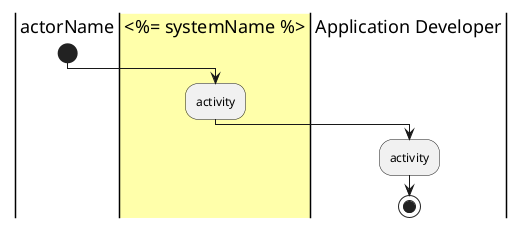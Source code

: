 @startuml
|actorName|
start
|#ffffaa|<%= systemName %>|
:activity;
|Application Developer|
:activity;
stop
@enduml
